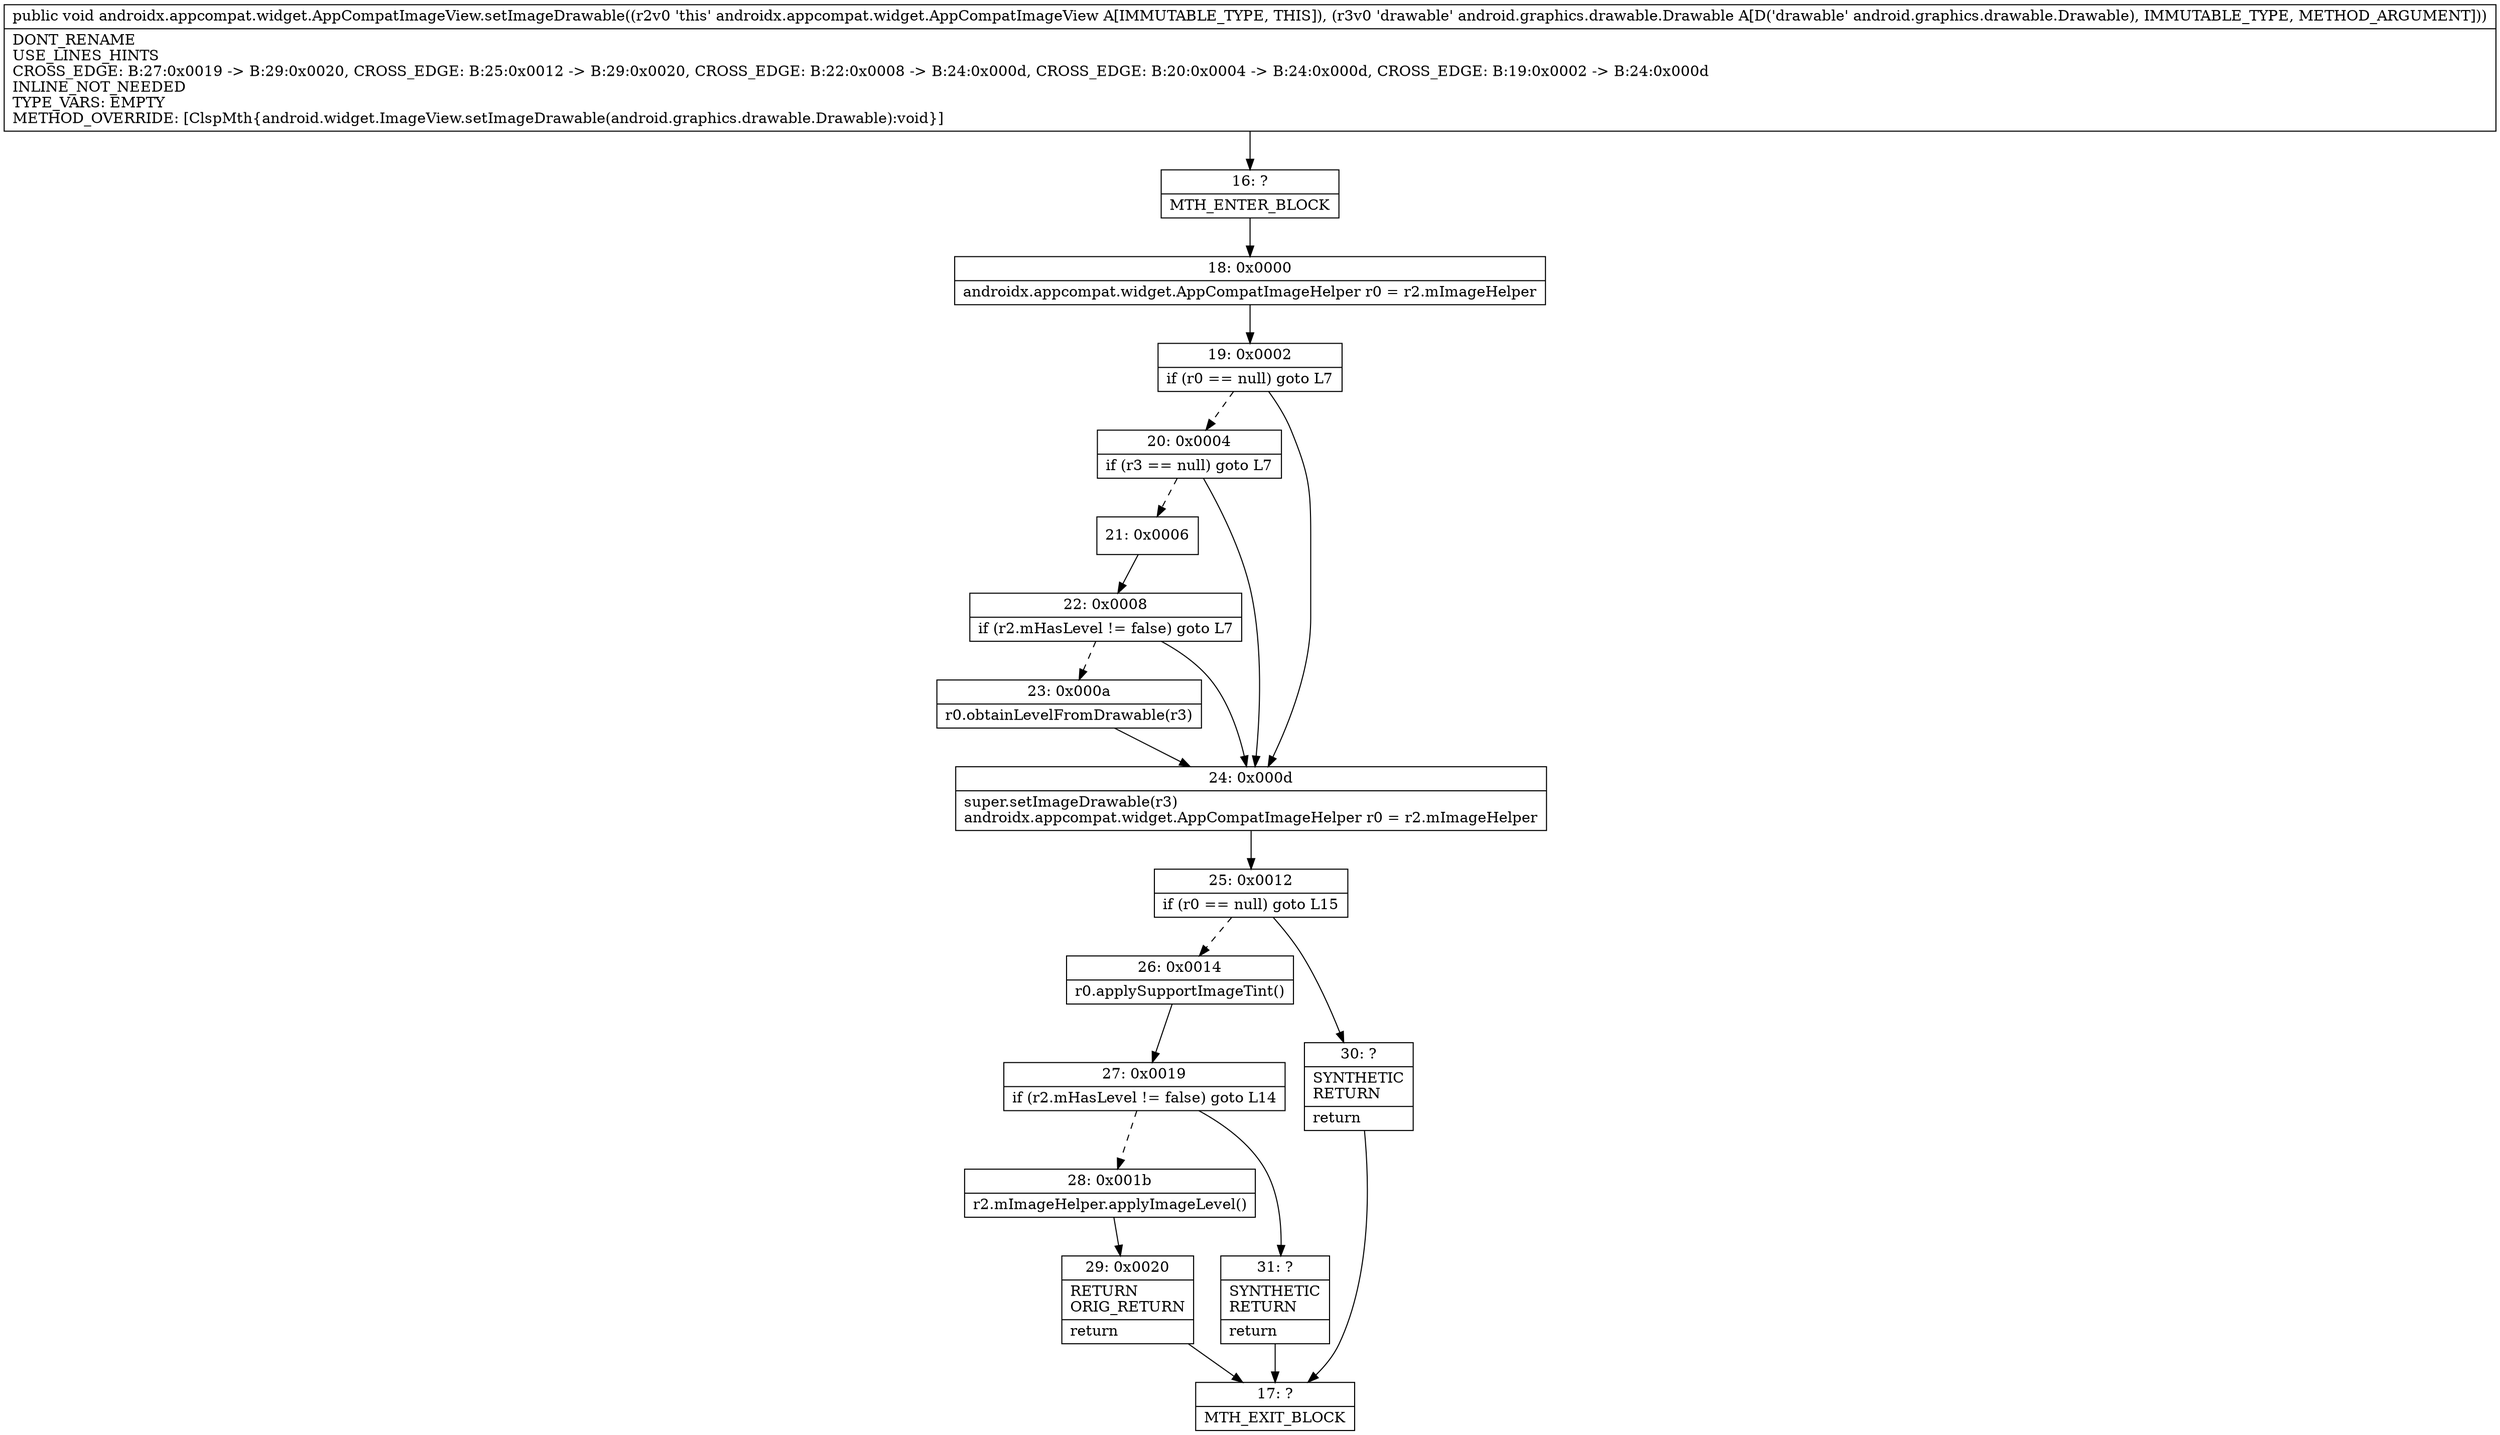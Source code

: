 digraph "CFG forandroidx.appcompat.widget.AppCompatImageView.setImageDrawable(Landroid\/graphics\/drawable\/Drawable;)V" {
Node_16 [shape=record,label="{16\:\ ?|MTH_ENTER_BLOCK\l}"];
Node_18 [shape=record,label="{18\:\ 0x0000|androidx.appcompat.widget.AppCompatImageHelper r0 = r2.mImageHelper\l}"];
Node_19 [shape=record,label="{19\:\ 0x0002|if (r0 == null) goto L7\l}"];
Node_20 [shape=record,label="{20\:\ 0x0004|if (r3 == null) goto L7\l}"];
Node_21 [shape=record,label="{21\:\ 0x0006}"];
Node_22 [shape=record,label="{22\:\ 0x0008|if (r2.mHasLevel != false) goto L7\l}"];
Node_23 [shape=record,label="{23\:\ 0x000a|r0.obtainLevelFromDrawable(r3)\l}"];
Node_24 [shape=record,label="{24\:\ 0x000d|super.setImageDrawable(r3)\landroidx.appcompat.widget.AppCompatImageHelper r0 = r2.mImageHelper\l}"];
Node_25 [shape=record,label="{25\:\ 0x0012|if (r0 == null) goto L15\l}"];
Node_26 [shape=record,label="{26\:\ 0x0014|r0.applySupportImageTint()\l}"];
Node_27 [shape=record,label="{27\:\ 0x0019|if (r2.mHasLevel != false) goto L14\l}"];
Node_28 [shape=record,label="{28\:\ 0x001b|r2.mImageHelper.applyImageLevel()\l}"];
Node_29 [shape=record,label="{29\:\ 0x0020|RETURN\lORIG_RETURN\l|return\l}"];
Node_17 [shape=record,label="{17\:\ ?|MTH_EXIT_BLOCK\l}"];
Node_31 [shape=record,label="{31\:\ ?|SYNTHETIC\lRETURN\l|return\l}"];
Node_30 [shape=record,label="{30\:\ ?|SYNTHETIC\lRETURN\l|return\l}"];
MethodNode[shape=record,label="{public void androidx.appcompat.widget.AppCompatImageView.setImageDrawable((r2v0 'this' androidx.appcompat.widget.AppCompatImageView A[IMMUTABLE_TYPE, THIS]), (r3v0 'drawable' android.graphics.drawable.Drawable A[D('drawable' android.graphics.drawable.Drawable), IMMUTABLE_TYPE, METHOD_ARGUMENT]))  | DONT_RENAME\lUSE_LINES_HINTS\lCROSS_EDGE: B:27:0x0019 \-\> B:29:0x0020, CROSS_EDGE: B:25:0x0012 \-\> B:29:0x0020, CROSS_EDGE: B:22:0x0008 \-\> B:24:0x000d, CROSS_EDGE: B:20:0x0004 \-\> B:24:0x000d, CROSS_EDGE: B:19:0x0002 \-\> B:24:0x000d\lINLINE_NOT_NEEDED\lTYPE_VARS: EMPTY\lMETHOD_OVERRIDE: [ClspMth\{android.widget.ImageView.setImageDrawable(android.graphics.drawable.Drawable):void\}]\l}"];
MethodNode -> Node_16;Node_16 -> Node_18;
Node_18 -> Node_19;
Node_19 -> Node_20[style=dashed];
Node_19 -> Node_24;
Node_20 -> Node_21[style=dashed];
Node_20 -> Node_24;
Node_21 -> Node_22;
Node_22 -> Node_23[style=dashed];
Node_22 -> Node_24;
Node_23 -> Node_24;
Node_24 -> Node_25;
Node_25 -> Node_26[style=dashed];
Node_25 -> Node_30;
Node_26 -> Node_27;
Node_27 -> Node_28[style=dashed];
Node_27 -> Node_31;
Node_28 -> Node_29;
Node_29 -> Node_17;
Node_31 -> Node_17;
Node_30 -> Node_17;
}

